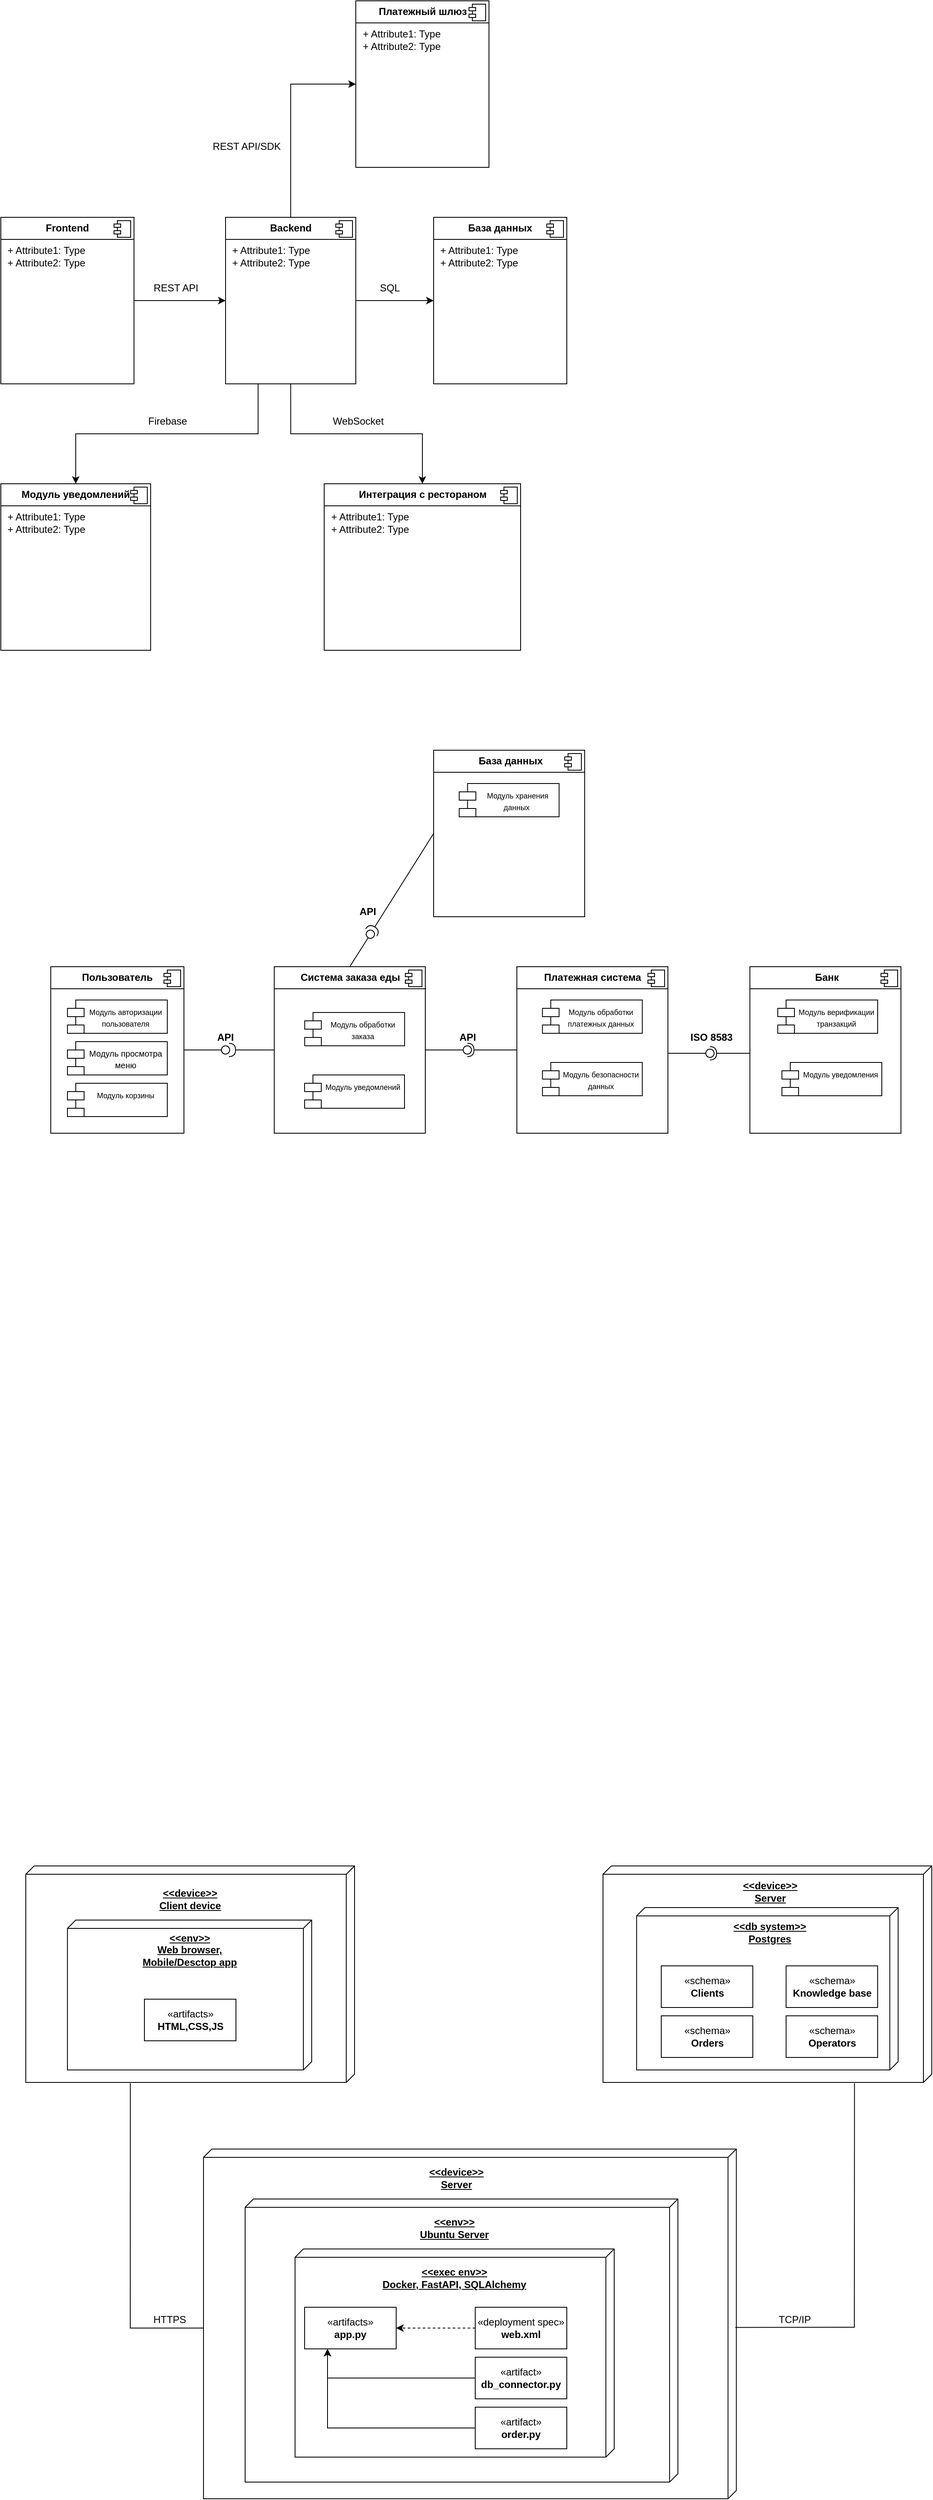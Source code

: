 <mxfile version="25.0.3">
  <diagram name="Страница — 1" id="rIWy80_l_jwphG7kssjN">
    <mxGraphModel dx="1762" dy="1751" grid="0" gridSize="10" guides="1" tooltips="1" connect="1" arrows="1" fold="1" page="0" pageScale="1" pageWidth="827" pageHeight="1169" math="0" shadow="0">
      <root>
        <mxCell id="0" />
        <mxCell id="1" parent="0" />
        <mxCell id="5TmrrSXH6zSi1DE6bjFB-13" style="edgeStyle=orthogonalEdgeStyle;rounded=0;orthogonalLoop=1;jettySize=auto;html=1;entryX=0;entryY=0.5;entryDx=0;entryDy=0;" edge="1" parent="1" source="5TmrrSXH6zSi1DE6bjFB-1" target="5TmrrSXH6zSi1DE6bjFB-3">
          <mxGeometry relative="1" as="geometry" />
        </mxCell>
        <mxCell id="5TmrrSXH6zSi1DE6bjFB-1" value="&lt;p style=&quot;margin:0px;margin-top:6px;text-align:center;&quot;&gt;&lt;b&gt;Frontend&lt;/b&gt;&lt;/p&gt;&lt;hr size=&quot;1&quot; style=&quot;border-style:solid;&quot;&gt;&lt;p style=&quot;margin:0px;margin-left:8px;&quot;&gt;+ Attribute1: Type&lt;br&gt;+ Attribute2: Type&lt;/p&gt;" style="align=left;overflow=fill;html=1;dropTarget=0;whiteSpace=wrap;" vertex="1" parent="1">
          <mxGeometry x="80" y="-450" width="160" height="200" as="geometry" />
        </mxCell>
        <mxCell id="5TmrrSXH6zSi1DE6bjFB-2" value="" style="shape=component;jettyWidth=8;jettyHeight=4;" vertex="1" parent="5TmrrSXH6zSi1DE6bjFB-1">
          <mxGeometry x="1" width="20" height="20" relative="1" as="geometry">
            <mxPoint x="-24" y="4" as="offset" />
          </mxGeometry>
        </mxCell>
        <mxCell id="5TmrrSXH6zSi1DE6bjFB-14" style="edgeStyle=orthogonalEdgeStyle;rounded=0;orthogonalLoop=1;jettySize=auto;html=1;entryX=0;entryY=0.5;entryDx=0;entryDy=0;" edge="1" parent="1" source="5TmrrSXH6zSi1DE6bjFB-3" target="5TmrrSXH6zSi1DE6bjFB-5">
          <mxGeometry relative="1" as="geometry" />
        </mxCell>
        <mxCell id="5TmrrSXH6zSi1DE6bjFB-15" style="edgeStyle=orthogonalEdgeStyle;rounded=0;orthogonalLoop=1;jettySize=auto;html=1;entryX=0;entryY=0.5;entryDx=0;entryDy=0;" edge="1" parent="1" source="5TmrrSXH6zSi1DE6bjFB-3" target="5TmrrSXH6zSi1DE6bjFB-7">
          <mxGeometry relative="1" as="geometry" />
        </mxCell>
        <mxCell id="5TmrrSXH6zSi1DE6bjFB-16" style="edgeStyle=orthogonalEdgeStyle;rounded=0;orthogonalLoop=1;jettySize=auto;html=1;exitX=0.5;exitY=1;exitDx=0;exitDy=0;entryX=0.5;entryY=0;entryDx=0;entryDy=0;" edge="1" parent="1" source="5TmrrSXH6zSi1DE6bjFB-3" target="5TmrrSXH6zSi1DE6bjFB-11">
          <mxGeometry relative="1" as="geometry" />
        </mxCell>
        <mxCell id="5TmrrSXH6zSi1DE6bjFB-17" style="edgeStyle=orthogonalEdgeStyle;rounded=0;orthogonalLoop=1;jettySize=auto;html=1;exitX=0.25;exitY=1;exitDx=0;exitDy=0;entryX=0.5;entryY=0;entryDx=0;entryDy=0;" edge="1" parent="1" source="5TmrrSXH6zSi1DE6bjFB-3" target="5TmrrSXH6zSi1DE6bjFB-9">
          <mxGeometry relative="1" as="geometry" />
        </mxCell>
        <mxCell id="5TmrrSXH6zSi1DE6bjFB-3" value="&lt;p style=&quot;margin:0px;margin-top:6px;text-align:center;&quot;&gt;&lt;b&gt;Backend&lt;/b&gt;&lt;/p&gt;&lt;hr size=&quot;1&quot; style=&quot;border-style:solid;&quot;&gt;&lt;p style=&quot;margin:0px;margin-left:8px;&quot;&gt;+ Attribute1: Type&lt;br&gt;+ Attribute2: Type&lt;/p&gt;" style="align=left;overflow=fill;html=1;dropTarget=0;whiteSpace=wrap;" vertex="1" parent="1">
          <mxGeometry x="350" y="-450" width="156.5" height="200" as="geometry" />
        </mxCell>
        <mxCell id="5TmrrSXH6zSi1DE6bjFB-4" value="" style="shape=component;jettyWidth=8;jettyHeight=4;" vertex="1" parent="5TmrrSXH6zSi1DE6bjFB-3">
          <mxGeometry x="1" width="20" height="20" relative="1" as="geometry">
            <mxPoint x="-24" y="4" as="offset" />
          </mxGeometry>
        </mxCell>
        <mxCell id="5TmrrSXH6zSi1DE6bjFB-5" value="&lt;p style=&quot;margin:0px;margin-top:6px;text-align:center;&quot;&gt;&lt;b&gt;База данных&lt;/b&gt;&lt;/p&gt;&lt;hr size=&quot;1&quot; style=&quot;border-style:solid;&quot;&gt;&lt;p style=&quot;margin:0px;margin-left:8px;&quot;&gt;+ Attribute1: Type&lt;br&gt;+ Attribute2: Type&lt;/p&gt;" style="align=left;overflow=fill;html=1;dropTarget=0;whiteSpace=wrap;" vertex="1" parent="1">
          <mxGeometry x="600" y="-450" width="160" height="200" as="geometry" />
        </mxCell>
        <mxCell id="5TmrrSXH6zSi1DE6bjFB-6" value="" style="shape=component;jettyWidth=8;jettyHeight=4;" vertex="1" parent="5TmrrSXH6zSi1DE6bjFB-5">
          <mxGeometry x="1" width="20" height="20" relative="1" as="geometry">
            <mxPoint x="-24" y="4" as="offset" />
          </mxGeometry>
        </mxCell>
        <mxCell id="5TmrrSXH6zSi1DE6bjFB-7" value="&lt;p style=&quot;margin:0px;margin-top:6px;text-align:center;&quot;&gt;&lt;b&gt;Платежный шлюз&lt;/b&gt;&lt;/p&gt;&lt;hr size=&quot;1&quot; style=&quot;border-style:solid;&quot;&gt;&lt;p style=&quot;margin:0px;margin-left:8px;&quot;&gt;+ Attribute1: Type&lt;br&gt;+ Attribute2: Type&lt;/p&gt;" style="align=left;overflow=fill;html=1;dropTarget=0;whiteSpace=wrap;" vertex="1" parent="1">
          <mxGeometry x="506.5" y="-710" width="160" height="200" as="geometry" />
        </mxCell>
        <mxCell id="5TmrrSXH6zSi1DE6bjFB-8" value="" style="shape=component;jettyWidth=8;jettyHeight=4;" vertex="1" parent="5TmrrSXH6zSi1DE6bjFB-7">
          <mxGeometry x="1" width="20" height="20" relative="1" as="geometry">
            <mxPoint x="-24" y="4" as="offset" />
          </mxGeometry>
        </mxCell>
        <mxCell id="5TmrrSXH6zSi1DE6bjFB-9" value="&lt;p style=&quot;margin:0px;margin-top:6px;text-align:center;&quot;&gt;&lt;b&gt;Модуль уведомлений&lt;/b&gt;&lt;/p&gt;&lt;hr size=&quot;1&quot; style=&quot;border-style:solid;&quot;&gt;&lt;p style=&quot;margin:0px;margin-left:8px;&quot;&gt;+ Attribute1: Type&lt;br&gt;+ Attribute2: Type&lt;/p&gt;" style="align=left;overflow=fill;html=1;dropTarget=0;whiteSpace=wrap;" vertex="1" parent="1">
          <mxGeometry x="80" y="-130" width="180" height="200" as="geometry" />
        </mxCell>
        <mxCell id="5TmrrSXH6zSi1DE6bjFB-10" value="" style="shape=component;jettyWidth=8;jettyHeight=4;" vertex="1" parent="5TmrrSXH6zSi1DE6bjFB-9">
          <mxGeometry x="1" width="20" height="20" relative="1" as="geometry">
            <mxPoint x="-24" y="4" as="offset" />
          </mxGeometry>
        </mxCell>
        <mxCell id="5TmrrSXH6zSi1DE6bjFB-11" value="&lt;p style=&quot;margin:0px;margin-top:6px;text-align:center;&quot;&gt;&lt;b&gt;Интеграция с рестораном&lt;/b&gt;&lt;/p&gt;&lt;hr size=&quot;1&quot; style=&quot;border-style:solid;&quot;&gt;&lt;p style=&quot;margin:0px;margin-left:8px;&quot;&gt;+ Attribute1: Type&lt;br&gt;+ Attribute2: Type&lt;/p&gt;" style="align=left;overflow=fill;html=1;dropTarget=0;whiteSpace=wrap;" vertex="1" parent="1">
          <mxGeometry x="468.5" y="-130" width="236" height="200" as="geometry" />
        </mxCell>
        <mxCell id="5TmrrSXH6zSi1DE6bjFB-12" value="" style="shape=component;jettyWidth=8;jettyHeight=4;" vertex="1" parent="5TmrrSXH6zSi1DE6bjFB-11">
          <mxGeometry x="1" width="20" height="20" relative="1" as="geometry">
            <mxPoint x="-24" y="4" as="offset" />
          </mxGeometry>
        </mxCell>
        <mxCell id="5TmrrSXH6zSi1DE6bjFB-18" value="REST API" style="text;html=1;align=center;verticalAlign=middle;resizable=0;points=[];autosize=1;strokeColor=none;fillColor=none;" vertex="1" parent="1">
          <mxGeometry x="250" y="-380" width="80" height="30" as="geometry" />
        </mxCell>
        <mxCell id="5TmrrSXH6zSi1DE6bjFB-19" value="SQL" style="text;html=1;align=center;verticalAlign=middle;resizable=0;points=[];autosize=1;strokeColor=none;fillColor=none;" vertex="1" parent="1">
          <mxGeometry x="521.5" y="-380" width="50" height="30" as="geometry" />
        </mxCell>
        <mxCell id="5TmrrSXH6zSi1DE6bjFB-20" value="WebSocket " style="text;html=1;align=center;verticalAlign=middle;resizable=0;points=[];autosize=1;strokeColor=none;fillColor=none;" vertex="1" parent="1">
          <mxGeometry x="468.5" y="-220" width="80" height="30" as="geometry" />
        </mxCell>
        <mxCell id="5TmrrSXH6zSi1DE6bjFB-21" value="Firebase" style="text;html=1;align=center;verticalAlign=middle;resizable=0;points=[];autosize=1;strokeColor=none;fillColor=none;" vertex="1" parent="1">
          <mxGeometry x="245" y="-220" width="70" height="30" as="geometry" />
        </mxCell>
        <mxCell id="5TmrrSXH6zSi1DE6bjFB-22" value="REST API/SDK" style="text;html=1;align=center;verticalAlign=middle;resizable=0;points=[];autosize=1;strokeColor=none;fillColor=none;" vertex="1" parent="1">
          <mxGeometry x="320" y="-550" width="110" height="30" as="geometry" />
        </mxCell>
        <mxCell id="5TmrrSXH6zSi1DE6bjFB-23" value="&lt;p style=&quot;margin:0px;margin-top:6px;text-align:center;&quot;&gt;&lt;b&gt;Пользователь&lt;/b&gt;&lt;/p&gt;&lt;hr size=&quot;1&quot; style=&quot;border-style:solid;&quot;&gt;&lt;p style=&quot;margin:0px;margin-left:8px;&quot;&gt;&lt;br&gt;&lt;/p&gt;" style="align=left;overflow=fill;html=1;dropTarget=0;whiteSpace=wrap;" vertex="1" parent="1">
          <mxGeometry x="140" y="450" width="160" height="200" as="geometry" />
        </mxCell>
        <mxCell id="5TmrrSXH6zSi1DE6bjFB-24" value="" style="shape=component;jettyWidth=8;jettyHeight=4;" vertex="1" parent="5TmrrSXH6zSi1DE6bjFB-23">
          <mxGeometry x="1" width="20" height="20" relative="1" as="geometry">
            <mxPoint x="-24" y="4" as="offset" />
          </mxGeometry>
        </mxCell>
        <mxCell id="5TmrrSXH6zSi1DE6bjFB-25" value="&lt;p style=&quot;margin:0px;margin-top:6px;text-align:center;&quot;&gt;&lt;b&gt;Система заказа еды&lt;/b&gt;&lt;/p&gt;&lt;hr size=&quot;1&quot; style=&quot;border-style:solid;&quot;&gt;&lt;p style=&quot;margin:0px;margin-left:8px;&quot;&gt;&lt;br&gt;&lt;/p&gt;" style="align=left;overflow=fill;html=1;dropTarget=0;whiteSpace=wrap;" vertex="1" parent="1">
          <mxGeometry x="408.5" y="450" width="181.5" height="200" as="geometry" />
        </mxCell>
        <mxCell id="5TmrrSXH6zSi1DE6bjFB-26" value="" style="shape=component;jettyWidth=8;jettyHeight=4;" vertex="1" parent="5TmrrSXH6zSi1DE6bjFB-25">
          <mxGeometry x="1" width="20" height="20" relative="1" as="geometry">
            <mxPoint x="-24" y="4" as="offset" />
          </mxGeometry>
        </mxCell>
        <mxCell id="5TmrrSXH6zSi1DE6bjFB-27" value="&lt;p style=&quot;margin:0px;margin-top:6px;text-align:center;&quot;&gt;&lt;b&gt;Платежная система&lt;/b&gt;&lt;/p&gt;&lt;hr size=&quot;1&quot; style=&quot;border-style:solid;&quot;&gt;&lt;p style=&quot;margin:0px;margin-left:8px;&quot;&gt;&lt;br&gt;&lt;/p&gt;" style="align=left;overflow=fill;html=1;dropTarget=0;whiteSpace=wrap;" vertex="1" parent="1">
          <mxGeometry x="700" y="450" width="181.5" height="200" as="geometry" />
        </mxCell>
        <mxCell id="5TmrrSXH6zSi1DE6bjFB-28" value="" style="shape=component;jettyWidth=8;jettyHeight=4;" vertex="1" parent="5TmrrSXH6zSi1DE6bjFB-27">
          <mxGeometry x="1" width="20" height="20" relative="1" as="geometry">
            <mxPoint x="-24" y="4" as="offset" />
          </mxGeometry>
        </mxCell>
        <mxCell id="5TmrrSXH6zSi1DE6bjFB-29" value="&lt;p style=&quot;margin:0px;margin-top:6px;text-align:center;&quot;&gt;&lt;b&gt;&amp;nbsp;Банк&lt;/b&gt;&lt;/p&gt;&lt;hr size=&quot;1&quot; style=&quot;border-style:solid;&quot;&gt;&lt;p style=&quot;margin:0px;margin-left:8px;&quot;&gt;&lt;br&gt;&lt;/p&gt;" style="align=left;overflow=fill;html=1;dropTarget=0;whiteSpace=wrap;" vertex="1" parent="1">
          <mxGeometry x="980" y="450" width="181.5" height="200" as="geometry" />
        </mxCell>
        <mxCell id="5TmrrSXH6zSi1DE6bjFB-30" value="" style="shape=component;jettyWidth=8;jettyHeight=4;" vertex="1" parent="5TmrrSXH6zSi1DE6bjFB-29">
          <mxGeometry x="1" width="20" height="20" relative="1" as="geometry">
            <mxPoint x="-24" y="4" as="offset" />
          </mxGeometry>
        </mxCell>
        <mxCell id="5TmrrSXH6zSi1DE6bjFB-39" value="&lt;font style=&quot;font-size: 9px;&quot;&gt;Модуль авторизации пользователя&lt;/font&gt;" style="shape=module;align=left;spacingLeft=20;align=center;verticalAlign=top;whiteSpace=wrap;html=1;" vertex="1" parent="1">
          <mxGeometry x="160.04" y="490" width="120" height="40" as="geometry" />
        </mxCell>
        <mxCell id="5TmrrSXH6zSi1DE6bjFB-40" value="&lt;font style=&quot;font-size: 9px;&quot;&gt;Модуль обработки заказа&lt;/font&gt;" style="shape=module;align=left;spacingLeft=20;align=center;verticalAlign=top;whiteSpace=wrap;html=1;" vertex="1" parent="1">
          <mxGeometry x="445.11" y="505" width="120" height="40" as="geometry" />
        </mxCell>
        <mxCell id="5TmrrSXH6zSi1DE6bjFB-42" value="" style="verticalAlign=top;align=left;spacingTop=8;spacingLeft=2;spacingRight=12;shape=cube;size=10;direction=south;fontStyle=4;html=1;whiteSpace=wrap;" vertex="1" parent="1">
          <mxGeometry x="110" y="1530" width="395" height="260" as="geometry" />
        </mxCell>
        <mxCell id="5TmrrSXH6zSi1DE6bjFB-43" value="" style="verticalAlign=top;align=left;spacingTop=8;spacingLeft=2;spacingRight=12;shape=cube;size=10;direction=south;fontStyle=4;html=1;whiteSpace=wrap;" vertex="1" parent="1">
          <mxGeometry x="160.04" y="1595" width="293.46" height="180" as="geometry" />
        </mxCell>
        <mxCell id="5TmrrSXH6zSi1DE6bjFB-44" value="" style="verticalAlign=top;align=left;spacingTop=8;spacingLeft=2;spacingRight=12;shape=cube;size=10;direction=south;fontStyle=4;html=1;whiteSpace=wrap;" vertex="1" parent="1">
          <mxGeometry x="803.5" y="1530" width="395" height="260" as="geometry" />
        </mxCell>
        <mxCell id="5TmrrSXH6zSi1DE6bjFB-45" value="" style="verticalAlign=top;align=left;spacingTop=8;spacingLeft=2;spacingRight=12;shape=cube;size=10;direction=south;fontStyle=4;html=1;whiteSpace=wrap;" vertex="1" parent="1">
          <mxGeometry x="843.88" y="1580" width="314.23" height="195" as="geometry" />
        </mxCell>
        <mxCell id="5TmrrSXH6zSi1DE6bjFB-46" value="" style="verticalAlign=top;align=left;spacingTop=8;spacingLeft=2;spacingRight=12;shape=cube;size=10;direction=south;fontStyle=4;html=1;whiteSpace=wrap;" vertex="1" parent="1">
          <mxGeometry x="323.5" y="1870" width="640.23" height="420" as="geometry" />
        </mxCell>
        <mxCell id="5TmrrSXH6zSi1DE6bjFB-47" value="" style="verticalAlign=top;align=left;spacingTop=8;spacingLeft=2;spacingRight=12;shape=cube;size=10;direction=south;fontStyle=4;html=1;whiteSpace=wrap;" vertex="1" parent="1">
          <mxGeometry x="373.5" y="1930" width="520" height="340" as="geometry" />
        </mxCell>
        <mxCell id="5TmrrSXH6zSi1DE6bjFB-48" value="" style="verticalAlign=top;align=left;spacingTop=8;spacingLeft=2;spacingRight=12;shape=cube;size=10;direction=south;fontStyle=4;html=1;whiteSpace=wrap;" vertex="1" parent="1">
          <mxGeometry x="433.5" y="1990" width="383.46" height="250" as="geometry" />
        </mxCell>
        <mxCell id="5TmrrSXH6zSi1DE6bjFB-50" value="«artifacts»&lt;br&gt;&lt;b&gt;HTML,CSS,JS&lt;/b&gt;" style="html=1;whiteSpace=wrap;" vertex="1" parent="1">
          <mxGeometry x="252.5" y="1690" width="110" height="50" as="geometry" />
        </mxCell>
        <mxCell id="5TmrrSXH6zSi1DE6bjFB-51" value="«schema»&lt;br&gt;&lt;b&gt;Clients&lt;/b&gt;" style="html=1;whiteSpace=wrap;" vertex="1" parent="1">
          <mxGeometry x="873.5" y="1650" width="110" height="50" as="geometry" />
        </mxCell>
        <mxCell id="5TmrrSXH6zSi1DE6bjFB-52" value="«schema»&lt;br&gt;&lt;b&gt;Orders&lt;/b&gt;" style="html=1;whiteSpace=wrap;" vertex="1" parent="1">
          <mxGeometry x="873.5" y="1710" width="110" height="50" as="geometry" />
        </mxCell>
        <mxCell id="5TmrrSXH6zSi1DE6bjFB-53" value="«schema»&lt;br&gt;&lt;b&gt;Knowledge base&lt;/b&gt;" style="html=1;whiteSpace=wrap;" vertex="1" parent="1">
          <mxGeometry x="1023.5" y="1650" width="110" height="50" as="geometry" />
        </mxCell>
        <mxCell id="5TmrrSXH6zSi1DE6bjFB-54" value="«schema»&lt;br&gt;&lt;b&gt;Operators&lt;/b&gt;" style="html=1;whiteSpace=wrap;" vertex="1" parent="1">
          <mxGeometry x="1023.5" y="1710" width="110" height="50" as="geometry" />
        </mxCell>
        <mxCell id="5TmrrSXH6zSi1DE6bjFB-55" value="&lt;u&gt;&lt;b&gt;&amp;lt;&amp;lt;device&amp;gt;&amp;gt;&lt;/b&gt;&lt;/u&gt;&lt;div&gt;&lt;u&gt;&lt;b&gt;Client device&lt;/b&gt;&lt;/u&gt;&lt;/div&gt;" style="text;html=1;align=center;verticalAlign=middle;whiteSpace=wrap;rounded=0;" vertex="1" parent="1">
          <mxGeometry x="264" y="1555" width="87" height="30" as="geometry" />
        </mxCell>
        <mxCell id="5TmrrSXH6zSi1DE6bjFB-56" value="&lt;u&gt;&lt;b&gt;&amp;lt;&amp;lt;device&amp;gt;&amp;gt;&lt;/b&gt;&lt;/u&gt;&lt;div&gt;&lt;b&gt;&lt;u&gt;Server&lt;/u&gt;&lt;/b&gt;&lt;/div&gt;" style="text;html=1;align=center;verticalAlign=middle;whiteSpace=wrap;rounded=0;" vertex="1" parent="1">
          <mxGeometry x="960.5" y="1546" width="87" height="30" as="geometry" />
        </mxCell>
        <mxCell id="5TmrrSXH6zSi1DE6bjFB-57" value="&lt;u&gt;&lt;b&gt;&amp;lt;&amp;lt;device&amp;gt;&amp;gt;&lt;/b&gt;&lt;/u&gt;&lt;div&gt;&lt;b&gt;&lt;u&gt;Server&lt;/u&gt;&lt;/b&gt;&lt;/div&gt;" style="text;html=1;align=center;verticalAlign=middle;whiteSpace=wrap;rounded=0;" vertex="1" parent="1">
          <mxGeometry x="583.5" y="1890" width="87" height="30" as="geometry" />
        </mxCell>
        <mxCell id="5TmrrSXH6zSi1DE6bjFB-58" value="&lt;u&gt;&lt;b&gt;&amp;lt;&amp;lt;env&amp;gt;&amp;gt;&lt;/b&gt;&lt;/u&gt;&lt;div&gt;&lt;b&gt;&lt;u&gt;Web browser, Mobile/Desctop app&lt;/u&gt;&lt;/b&gt;&lt;/div&gt;" style="text;html=1;align=center;verticalAlign=middle;whiteSpace=wrap;rounded=0;" vertex="1" parent="1">
          <mxGeometry x="247.39" y="1616" width="120.23" height="30" as="geometry" />
        </mxCell>
        <mxCell id="5TmrrSXH6zSi1DE6bjFB-59" value="&lt;u&gt;&lt;b&gt;&amp;lt;&amp;lt;db system&amp;gt;&amp;gt;&lt;/b&gt;&lt;/u&gt;&lt;div&gt;&lt;b&gt;&lt;u&gt;Postgres&lt;/u&gt;&lt;/b&gt;&lt;/div&gt;" style="text;html=1;align=center;verticalAlign=middle;whiteSpace=wrap;rounded=0;" vertex="1" parent="1">
          <mxGeometry x="954.11" y="1595" width="99.77" height="30" as="geometry" />
        </mxCell>
        <mxCell id="5TmrrSXH6zSi1DE6bjFB-60" value="&lt;u&gt;&lt;b&gt;&amp;lt;&amp;lt;env&amp;gt;&amp;gt;&lt;/b&gt;&lt;/u&gt;&lt;div&gt;&lt;b&gt;&lt;u&gt;Ubuntu Server&lt;/u&gt;&lt;/b&gt;&lt;/div&gt;" style="text;html=1;align=center;verticalAlign=middle;whiteSpace=wrap;rounded=0;" vertex="1" parent="1">
          <mxGeometry x="565.11" y="1950" width="120.23" height="30" as="geometry" />
        </mxCell>
        <mxCell id="5TmrrSXH6zSi1DE6bjFB-61" value="&lt;u&gt;&lt;b&gt;&amp;lt;&amp;lt;exec env&amp;gt;&amp;gt;&lt;/b&gt;&lt;/u&gt;&lt;div&gt;&lt;b&gt;&lt;u&gt;Docker, FastAPI, SQLAlchemy&lt;/u&gt;&lt;/b&gt;&lt;/div&gt;" style="text;html=1;align=center;verticalAlign=middle;whiteSpace=wrap;rounded=0;" vertex="1" parent="1">
          <mxGeometry x="536.03" y="2010" width="178.39" height="30" as="geometry" />
        </mxCell>
        <mxCell id="5TmrrSXH6zSi1DE6bjFB-62" value="" style="endArrow=none;html=1;rounded=0;entryX=1.004;entryY=0.682;entryDx=0;entryDy=0;entryPerimeter=0;exitX=0;exitY=0;exitDx=215;exitDy=640.23;exitPerimeter=0;" edge="1" parent="1" source="5TmrrSXH6zSi1DE6bjFB-46" target="5TmrrSXH6zSi1DE6bjFB-42">
          <mxGeometry width="50" height="50" relative="1" as="geometry">
            <mxPoint x="153.5" y="1960" as="sourcePoint" />
            <mxPoint x="203.5" y="1910" as="targetPoint" />
            <Array as="points">
              <mxPoint x="235.5" y="2085" />
            </Array>
          </mxGeometry>
        </mxCell>
        <mxCell id="5TmrrSXH6zSi1DE6bjFB-63" value="HTTPS" style="text;html=1;align=center;verticalAlign=middle;whiteSpace=wrap;rounded=0;" vertex="1" parent="1">
          <mxGeometry x="252.5" y="2060" width="60" height="30" as="geometry" />
        </mxCell>
        <mxCell id="5TmrrSXH6zSi1DE6bjFB-65" value="«artifacts»&lt;br&gt;&lt;b&gt;app.py&lt;/b&gt;" style="html=1;whiteSpace=wrap;" vertex="1" parent="1">
          <mxGeometry x="445" y="2060" width="110" height="50" as="geometry" />
        </mxCell>
        <mxCell id="5TmrrSXH6zSi1DE6bjFB-69" style="edgeStyle=orthogonalEdgeStyle;rounded=0;orthogonalLoop=1;jettySize=auto;html=1;entryX=1;entryY=0.5;entryDx=0;entryDy=0;dashed=1;" edge="1" parent="1" source="5TmrrSXH6zSi1DE6bjFB-66" target="5TmrrSXH6zSi1DE6bjFB-65">
          <mxGeometry relative="1" as="geometry" />
        </mxCell>
        <mxCell id="5TmrrSXH6zSi1DE6bjFB-66" value="«deployment spec»&lt;br&gt;&lt;b&gt;web.xml&lt;/b&gt;" style="html=1;whiteSpace=wrap;" vertex="1" parent="1">
          <mxGeometry x="650" y="2060" width="110" height="50" as="geometry" />
        </mxCell>
        <mxCell id="5TmrrSXH6zSi1DE6bjFB-70" style="edgeStyle=orthogonalEdgeStyle;rounded=0;orthogonalLoop=1;jettySize=auto;html=1;entryX=0.25;entryY=1;entryDx=0;entryDy=0;" edge="1" parent="1" source="5TmrrSXH6zSi1DE6bjFB-67" target="5TmrrSXH6zSi1DE6bjFB-65">
          <mxGeometry relative="1" as="geometry">
            <Array as="points">
              <mxPoint x="472.5" y="2145" />
            </Array>
          </mxGeometry>
        </mxCell>
        <mxCell id="5TmrrSXH6zSi1DE6bjFB-67" value="«artifact»&lt;br&gt;&lt;b&gt;db_connector.py&lt;/b&gt;" style="html=1;whiteSpace=wrap;" vertex="1" parent="1">
          <mxGeometry x="650" y="2120" width="110" height="50" as="geometry" />
        </mxCell>
        <mxCell id="5TmrrSXH6zSi1DE6bjFB-71" style="edgeStyle=orthogonalEdgeStyle;rounded=0;orthogonalLoop=1;jettySize=auto;html=1;entryX=0.25;entryY=1;entryDx=0;entryDy=0;" edge="1" parent="1" source="5TmrrSXH6zSi1DE6bjFB-68" target="5TmrrSXH6zSi1DE6bjFB-65">
          <mxGeometry relative="1" as="geometry" />
        </mxCell>
        <mxCell id="5TmrrSXH6zSi1DE6bjFB-68" value="«artifact»&lt;div&gt;&lt;b&gt;order.py&lt;/b&gt;&lt;/div&gt;" style="html=1;whiteSpace=wrap;" vertex="1" parent="1">
          <mxGeometry x="650" y="2180" width="110" height="50" as="geometry" />
        </mxCell>
        <mxCell id="5TmrrSXH6zSi1DE6bjFB-72" value="" style="endArrow=none;html=1;rounded=0;entryX=1.004;entryY=0.235;entryDx=0;entryDy=0;entryPerimeter=0;exitX=0.51;exitY=0.002;exitDx=0;exitDy=0;exitPerimeter=0;" edge="1" parent="1" source="5TmrrSXH6zSi1DE6bjFB-46" target="5TmrrSXH6zSi1DE6bjFB-44">
          <mxGeometry width="50" height="50" relative="1" as="geometry">
            <mxPoint x="1063.5" y="2000" as="sourcePoint" />
            <mxPoint x="1113.5" y="1950" as="targetPoint" />
            <Array as="points">
              <mxPoint x="1105.5" y="2084" />
            </Array>
          </mxGeometry>
        </mxCell>
        <mxCell id="5TmrrSXH6zSi1DE6bjFB-73" value="TCP/IP" style="text;html=1;align=center;verticalAlign=middle;whiteSpace=wrap;rounded=0;" vertex="1" parent="1">
          <mxGeometry x="1003.5" y="2060" width="60" height="30" as="geometry" />
        </mxCell>
        <mxCell id="5TmrrSXH6zSi1DE6bjFB-75" value="&lt;font size=&quot;1&quot;&gt;&lt;span style=&quot;font-weight: 400;&quot;&gt;Модуль просмотра меню&lt;/span&gt;&lt;/font&gt;" style="shape=module;align=left;spacingLeft=20;align=center;verticalAlign=top;whiteSpace=wrap;html=1;fontStyle=1" vertex="1" parent="1">
          <mxGeometry x="160" y="540" width="120" height="40" as="geometry" />
        </mxCell>
        <mxCell id="5TmrrSXH6zSi1DE6bjFB-76" value="&lt;font style=&quot;font-size: 9px;&quot;&gt;Модуль корзины&lt;/font&gt;" style="shape=module;align=left;spacingLeft=20;align=center;verticalAlign=top;whiteSpace=wrap;html=1;" vertex="1" parent="1">
          <mxGeometry x="160.04" y="590" width="120" height="40" as="geometry" />
        </mxCell>
        <mxCell id="5TmrrSXH6zSi1DE6bjFB-78" value="&lt;font style=&quot;font-size: 9px;&quot;&gt;Модуль уведомлений&lt;/font&gt;" style="shape=module;align=left;spacingLeft=20;align=center;verticalAlign=top;whiteSpace=wrap;html=1;" vertex="1" parent="1">
          <mxGeometry x="445" y="580" width="120" height="40" as="geometry" />
        </mxCell>
        <mxCell id="5TmrrSXH6zSi1DE6bjFB-79" value="&lt;font style=&quot;font-size: 9px;&quot;&gt;Модуль обработки платежных данных&lt;/font&gt;" style="shape=module;align=left;spacingLeft=20;align=center;verticalAlign=top;whiteSpace=wrap;html=1;" vertex="1" parent="1">
          <mxGeometry x="730.75" y="490" width="120" height="40" as="geometry" />
        </mxCell>
        <mxCell id="5TmrrSXH6zSi1DE6bjFB-80" value="&lt;font style=&quot;font-size: 9px;&quot;&gt;Модуль безопасности данных&lt;/font&gt;" style="shape=module;align=left;spacingLeft=20;align=center;verticalAlign=top;whiteSpace=wrap;html=1;" vertex="1" parent="1">
          <mxGeometry x="730.75" y="565" width="120" height="40" as="geometry" />
        </mxCell>
        <mxCell id="5TmrrSXH6zSi1DE6bjFB-81" value="&lt;font style=&quot;font-size: 9px;&quot;&gt;Модуль верификации транзакций&lt;/font&gt;" style="shape=module;align=left;spacingLeft=20;align=center;verticalAlign=top;whiteSpace=wrap;html=1;" vertex="1" parent="1">
          <mxGeometry x="1013.5" y="490" width="120" height="40" as="geometry" />
        </mxCell>
        <mxCell id="5TmrrSXH6zSi1DE6bjFB-82" value="&lt;font style=&quot;font-size: 9px;&quot;&gt;Модуль уведомления&lt;/font&gt;" style="shape=module;align=left;spacingLeft=20;align=center;verticalAlign=top;whiteSpace=wrap;html=1;" vertex="1" parent="1">
          <mxGeometry x="1018.5" y="565" width="120" height="40" as="geometry" />
        </mxCell>
        <mxCell id="5TmrrSXH6zSi1DE6bjFB-85" value="" style="group" vertex="1" connectable="0" parent="1">
          <mxGeometry x="600" y="190" width="181.5" height="200" as="geometry" />
        </mxCell>
        <mxCell id="5TmrrSXH6zSi1DE6bjFB-34" value="&lt;p style=&quot;margin:0px;margin-top:6px;text-align:center;&quot;&gt;&lt;b&gt;&amp;nbsp;База данных&lt;/b&gt;&lt;/p&gt;&lt;hr size=&quot;1&quot; style=&quot;border-style:solid;&quot;&gt;&lt;p style=&quot;margin:0px;margin-left:8px;&quot;&gt;&lt;br&gt;&lt;/p&gt;" style="align=left;overflow=fill;html=1;dropTarget=0;whiteSpace=wrap;" vertex="1" parent="5TmrrSXH6zSi1DE6bjFB-85">
          <mxGeometry width="181.5" height="200" as="geometry" />
        </mxCell>
        <mxCell id="5TmrrSXH6zSi1DE6bjFB-35" value="" style="shape=component;jettyWidth=8;jettyHeight=4;" vertex="1" parent="5TmrrSXH6zSi1DE6bjFB-34">
          <mxGeometry x="1" width="20" height="20" relative="1" as="geometry">
            <mxPoint x="-24" y="4" as="offset" />
          </mxGeometry>
        </mxCell>
        <mxCell id="5TmrrSXH6zSi1DE6bjFB-74" value="&lt;font style=&quot;font-size: 9px;&quot;&gt;Модуль хранения данных&amp;nbsp;&lt;/font&gt;" style="shape=module;align=left;spacingLeft=20;align=center;verticalAlign=top;whiteSpace=wrap;html=1;" vertex="1" parent="5TmrrSXH6zSi1DE6bjFB-85">
          <mxGeometry x="30.75" y="40" width="120" height="40" as="geometry" />
        </mxCell>
        <mxCell id="5TmrrSXH6zSi1DE6bjFB-89" value="&lt;strong&gt;ISO 8583&lt;/strong&gt;" style="text;html=1;align=center;verticalAlign=middle;whiteSpace=wrap;rounded=0;" vertex="1" parent="1">
          <mxGeometry x="903.73" y="520" width="60" height="30" as="geometry" />
        </mxCell>
        <mxCell id="5TmrrSXH6zSi1DE6bjFB-90" value="&lt;strong&gt;API&lt;/strong&gt;" style="text;html=1;align=center;verticalAlign=middle;whiteSpace=wrap;rounded=0;" vertex="1" parent="1">
          <mxGeometry x="610.5" y="520" width="60" height="30" as="geometry" />
        </mxCell>
        <mxCell id="5TmrrSXH6zSi1DE6bjFB-91" value="&lt;strong&gt;API&lt;/strong&gt;" style="text;html=1;align=center;verticalAlign=middle;whiteSpace=wrap;rounded=0;" vertex="1" parent="1">
          <mxGeometry x="320" y="520" width="60" height="30" as="geometry" />
        </mxCell>
        <mxCell id="5TmrrSXH6zSi1DE6bjFB-92" value="&lt;strong&gt;API&lt;/strong&gt;" style="text;html=1;align=center;verticalAlign=middle;whiteSpace=wrap;rounded=0;" vertex="1" parent="1">
          <mxGeometry x="491" y="369" width="60" height="30" as="geometry" />
        </mxCell>
        <mxCell id="5TmrrSXH6zSi1DE6bjFB-93" value="" style="rounded=0;orthogonalLoop=1;jettySize=auto;html=1;endArrow=halfCircle;endFill=0;endSize=6;strokeWidth=1;sketch=0;exitX=0;exitY=0.5;exitDx=0;exitDy=0;" edge="1" parent="1" source="5TmrrSXH6zSi1DE6bjFB-25">
          <mxGeometry relative="1" as="geometry">
            <mxPoint x="374" y="564" as="sourcePoint" />
            <mxPoint x="354" y="550" as="targetPoint" />
          </mxGeometry>
        </mxCell>
        <mxCell id="5TmrrSXH6zSi1DE6bjFB-94" value="" style="rounded=0;orthogonalLoop=1;jettySize=auto;html=1;endArrow=oval;endFill=0;sketch=0;sourcePerimeterSpacing=0;targetPerimeterSpacing=0;endSize=10;exitX=1;exitY=0.5;exitDx=0;exitDy=0;entryX=0.5;entryY=1;entryDx=0;entryDy=0;" edge="1" target="5TmrrSXH6zSi1DE6bjFB-91" parent="1" source="5TmrrSXH6zSi1DE6bjFB-23">
          <mxGeometry relative="1" as="geometry">
            <mxPoint x="334" y="564" as="sourcePoint" />
          </mxGeometry>
        </mxCell>
        <mxCell id="5TmrrSXH6zSi1DE6bjFB-95" value="" style="ellipse;whiteSpace=wrap;html=1;align=center;aspect=fixed;fillColor=none;strokeColor=none;resizable=0;perimeter=centerPerimeter;rotatable=0;allowArrows=0;points=[];outlineConnect=1;" vertex="1" parent="1">
          <mxGeometry x="349" y="559" width="10" height="10" as="geometry" />
        </mxCell>
        <mxCell id="5TmrrSXH6zSi1DE6bjFB-96" value="" style="rounded=0;orthogonalLoop=1;jettySize=auto;html=1;endArrow=halfCircle;endFill=0;endSize=6;strokeWidth=1;sketch=0;exitX=0;exitY=0.5;exitDx=0;exitDy=0;" edge="1" target="5TmrrSXH6zSi1DE6bjFB-98" parent="1" source="5TmrrSXH6zSi1DE6bjFB-27">
          <mxGeometry relative="1" as="geometry">
            <mxPoint x="660.5" y="550" as="sourcePoint" />
          </mxGeometry>
        </mxCell>
        <mxCell id="5TmrrSXH6zSi1DE6bjFB-97" value="" style="rounded=0;orthogonalLoop=1;jettySize=auto;html=1;endArrow=oval;endFill=0;sketch=0;sourcePerimeterSpacing=0;targetPerimeterSpacing=0;endSize=10;entryX=0.334;entryY=0.608;entryDx=0;entryDy=0;entryPerimeter=0;exitX=1;exitY=0.5;exitDx=0;exitDy=0;" edge="1" target="5TmrrSXH6zSi1DE6bjFB-98" parent="1" source="5TmrrSXH6zSi1DE6bjFB-25">
          <mxGeometry relative="1" as="geometry">
            <mxPoint x="620.5" y="550" as="sourcePoint" />
          </mxGeometry>
        </mxCell>
        <mxCell id="5TmrrSXH6zSi1DE6bjFB-98" value="" style="ellipse;whiteSpace=wrap;html=1;align=center;aspect=fixed;fillColor=none;strokeColor=none;resizable=0;perimeter=centerPerimeter;rotatable=0;allowArrows=0;points=[];outlineConnect=1;" vertex="1" parent="1">
          <mxGeometry x="635.5" y="545" width="10" height="10" as="geometry" />
        </mxCell>
        <mxCell id="5TmrrSXH6zSi1DE6bjFB-99" value="" style="rounded=0;orthogonalLoop=1;jettySize=auto;html=1;endArrow=halfCircle;endFill=0;endSize=6;strokeWidth=1;sketch=0;" edge="1" parent="1" target="5TmrrSXH6zSi1DE6bjFB-101">
          <mxGeometry relative="1" as="geometry">
            <mxPoint x="980" y="554" as="sourcePoint" />
          </mxGeometry>
        </mxCell>
        <mxCell id="5TmrrSXH6zSi1DE6bjFB-100" value="" style="rounded=0;orthogonalLoop=1;jettySize=auto;html=1;endArrow=oval;endFill=0;sketch=0;sourcePerimeterSpacing=0;targetPerimeterSpacing=0;endSize=10;entryX=0.334;entryY=0.608;entryDx=0;entryDy=0;entryPerimeter=0;exitX=1;exitY=0.5;exitDx=0;exitDy=0;" edge="1" parent="1" target="5TmrrSXH6zSi1DE6bjFB-101">
          <mxGeometry relative="1" as="geometry">
            <mxPoint x="881.5" y="554" as="sourcePoint" />
          </mxGeometry>
        </mxCell>
        <mxCell id="5TmrrSXH6zSi1DE6bjFB-101" value="" style="ellipse;whiteSpace=wrap;html=1;align=center;aspect=fixed;fillColor=none;strokeColor=none;resizable=0;perimeter=centerPerimeter;rotatable=0;allowArrows=0;points=[];outlineConnect=1;" vertex="1" parent="1">
          <mxGeometry x="927" y="549" width="10" height="10" as="geometry" />
        </mxCell>
        <mxCell id="5TmrrSXH6zSi1DE6bjFB-102" value="" style="rounded=0;orthogonalLoop=1;jettySize=auto;html=1;endArrow=halfCircle;endFill=0;endSize=6;strokeWidth=1;sketch=0;exitX=0;exitY=0.5;exitDx=0;exitDy=0;" edge="1" parent="1" source="5TmrrSXH6zSi1DE6bjFB-34">
          <mxGeometry relative="1" as="geometry">
            <mxPoint x="588" y="426" as="sourcePoint" />
            <mxPoint x="525" y="409" as="targetPoint" />
          </mxGeometry>
        </mxCell>
        <mxCell id="5TmrrSXH6zSi1DE6bjFB-103" value="" style="rounded=0;orthogonalLoop=1;jettySize=auto;html=1;endArrow=oval;endFill=0;sketch=0;sourcePerimeterSpacing=0;targetPerimeterSpacing=0;endSize=10;exitX=0.5;exitY=0;exitDx=0;exitDy=0;" edge="1" parent="1" source="5TmrrSXH6zSi1DE6bjFB-25">
          <mxGeometry relative="1" as="geometry">
            <mxPoint x="478" y="426" as="sourcePoint" />
            <mxPoint x="524" y="411" as="targetPoint" />
          </mxGeometry>
        </mxCell>
        <mxCell id="5TmrrSXH6zSi1DE6bjFB-104" value="" style="ellipse;whiteSpace=wrap;html=1;align=center;aspect=fixed;fillColor=none;strokeColor=none;resizable=0;perimeter=centerPerimeter;rotatable=0;allowArrows=0;points=[];outlineConnect=1;" vertex="1" parent="1">
          <mxGeometry x="523.5" y="421" width="10" height="10" as="geometry" />
        </mxCell>
      </root>
    </mxGraphModel>
  </diagram>
</mxfile>
